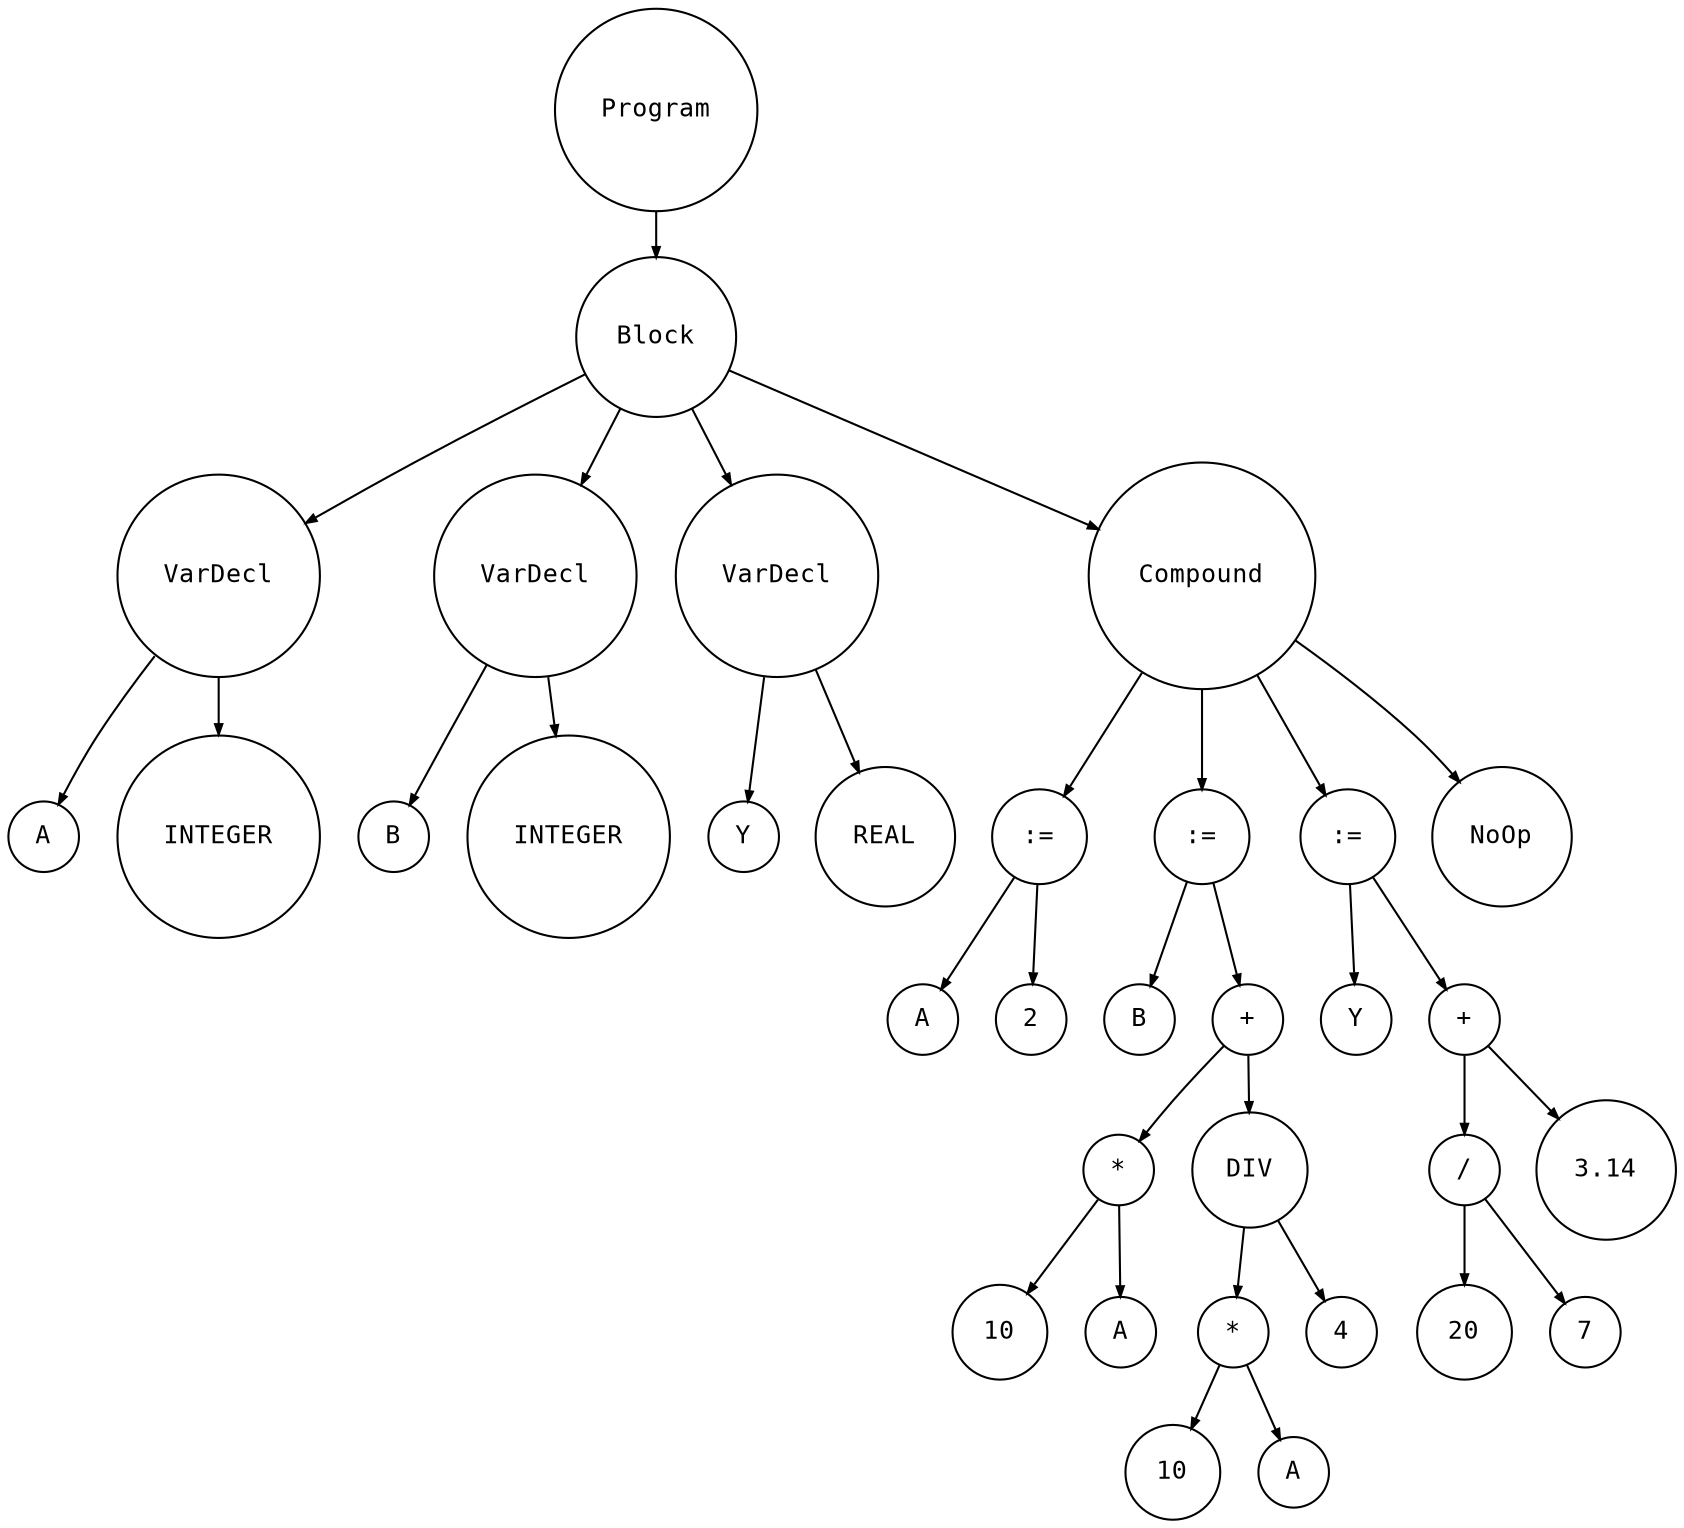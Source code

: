 digraph astgraph {
  node [shape=circle, fontsize=12, fontname="Courier", height=.1];
  ranksep=.3;
  edge [arrowsize=.5]
  node1 [label="Program"]
  node2 [label="Block"]
  node3 [label="VarDecl"]
  node4 [label="A"]
  node3 -> node4
  node5 [label="INTEGER"]
  node3 -> node5
  node6 [label="VarDecl"]
  node7 [label="B"]
  node6 -> node7
  node8 [label="INTEGER"]
  node6 -> node8
  node9 [label="VarDecl"]
  node10 [label="Y"]
  node9 -> node10
  node11 [label="REAL"]
  node9 -> node11
  node12 [label="Compound"]
  node13 [label=":="]
  node14 [label="A"]
  node15 [label="2"]
  node13 -> node14
  node13 -> node15
  node12 -> node13
  node16 [label=":="]
  node17 [label="B"]
  node18 [label="+"]
  node19 [label="*"]
  node20 [label="10"]
  node21 [label="A"]
  node19 -> node20
  node19 -> node21
  node22 [label="DIV"]
  node23 [label="*"]
  node24 [label="10"]
  node25 [label="A"]
  node23 -> node24
  node23 -> node25
  node26 [label="4"]
  node22 -> node23
  node22 -> node26
  node18 -> node19
  node18 -> node22
  node16 -> node17
  node16 -> node18
  node12 -> node16
  node27 [label=":="]
  node28 [label="Y"]
  node29 [label="+"]
  node30 [label="/"]
  node31 [label="20"]
  node32 [label="7"]
  node30 -> node31
  node30 -> node32
  node33 [label="3.14"]
  node29 -> node30
  node29 -> node33
  node27 -> node28
  node27 -> node29
  node12 -> node27
  node34 [label="NoOp"]
  node12 -> node34
  node2 -> node3
  node2 -> node6
  node2 -> node9
  node2 -> node12
  node1 -> node2
}